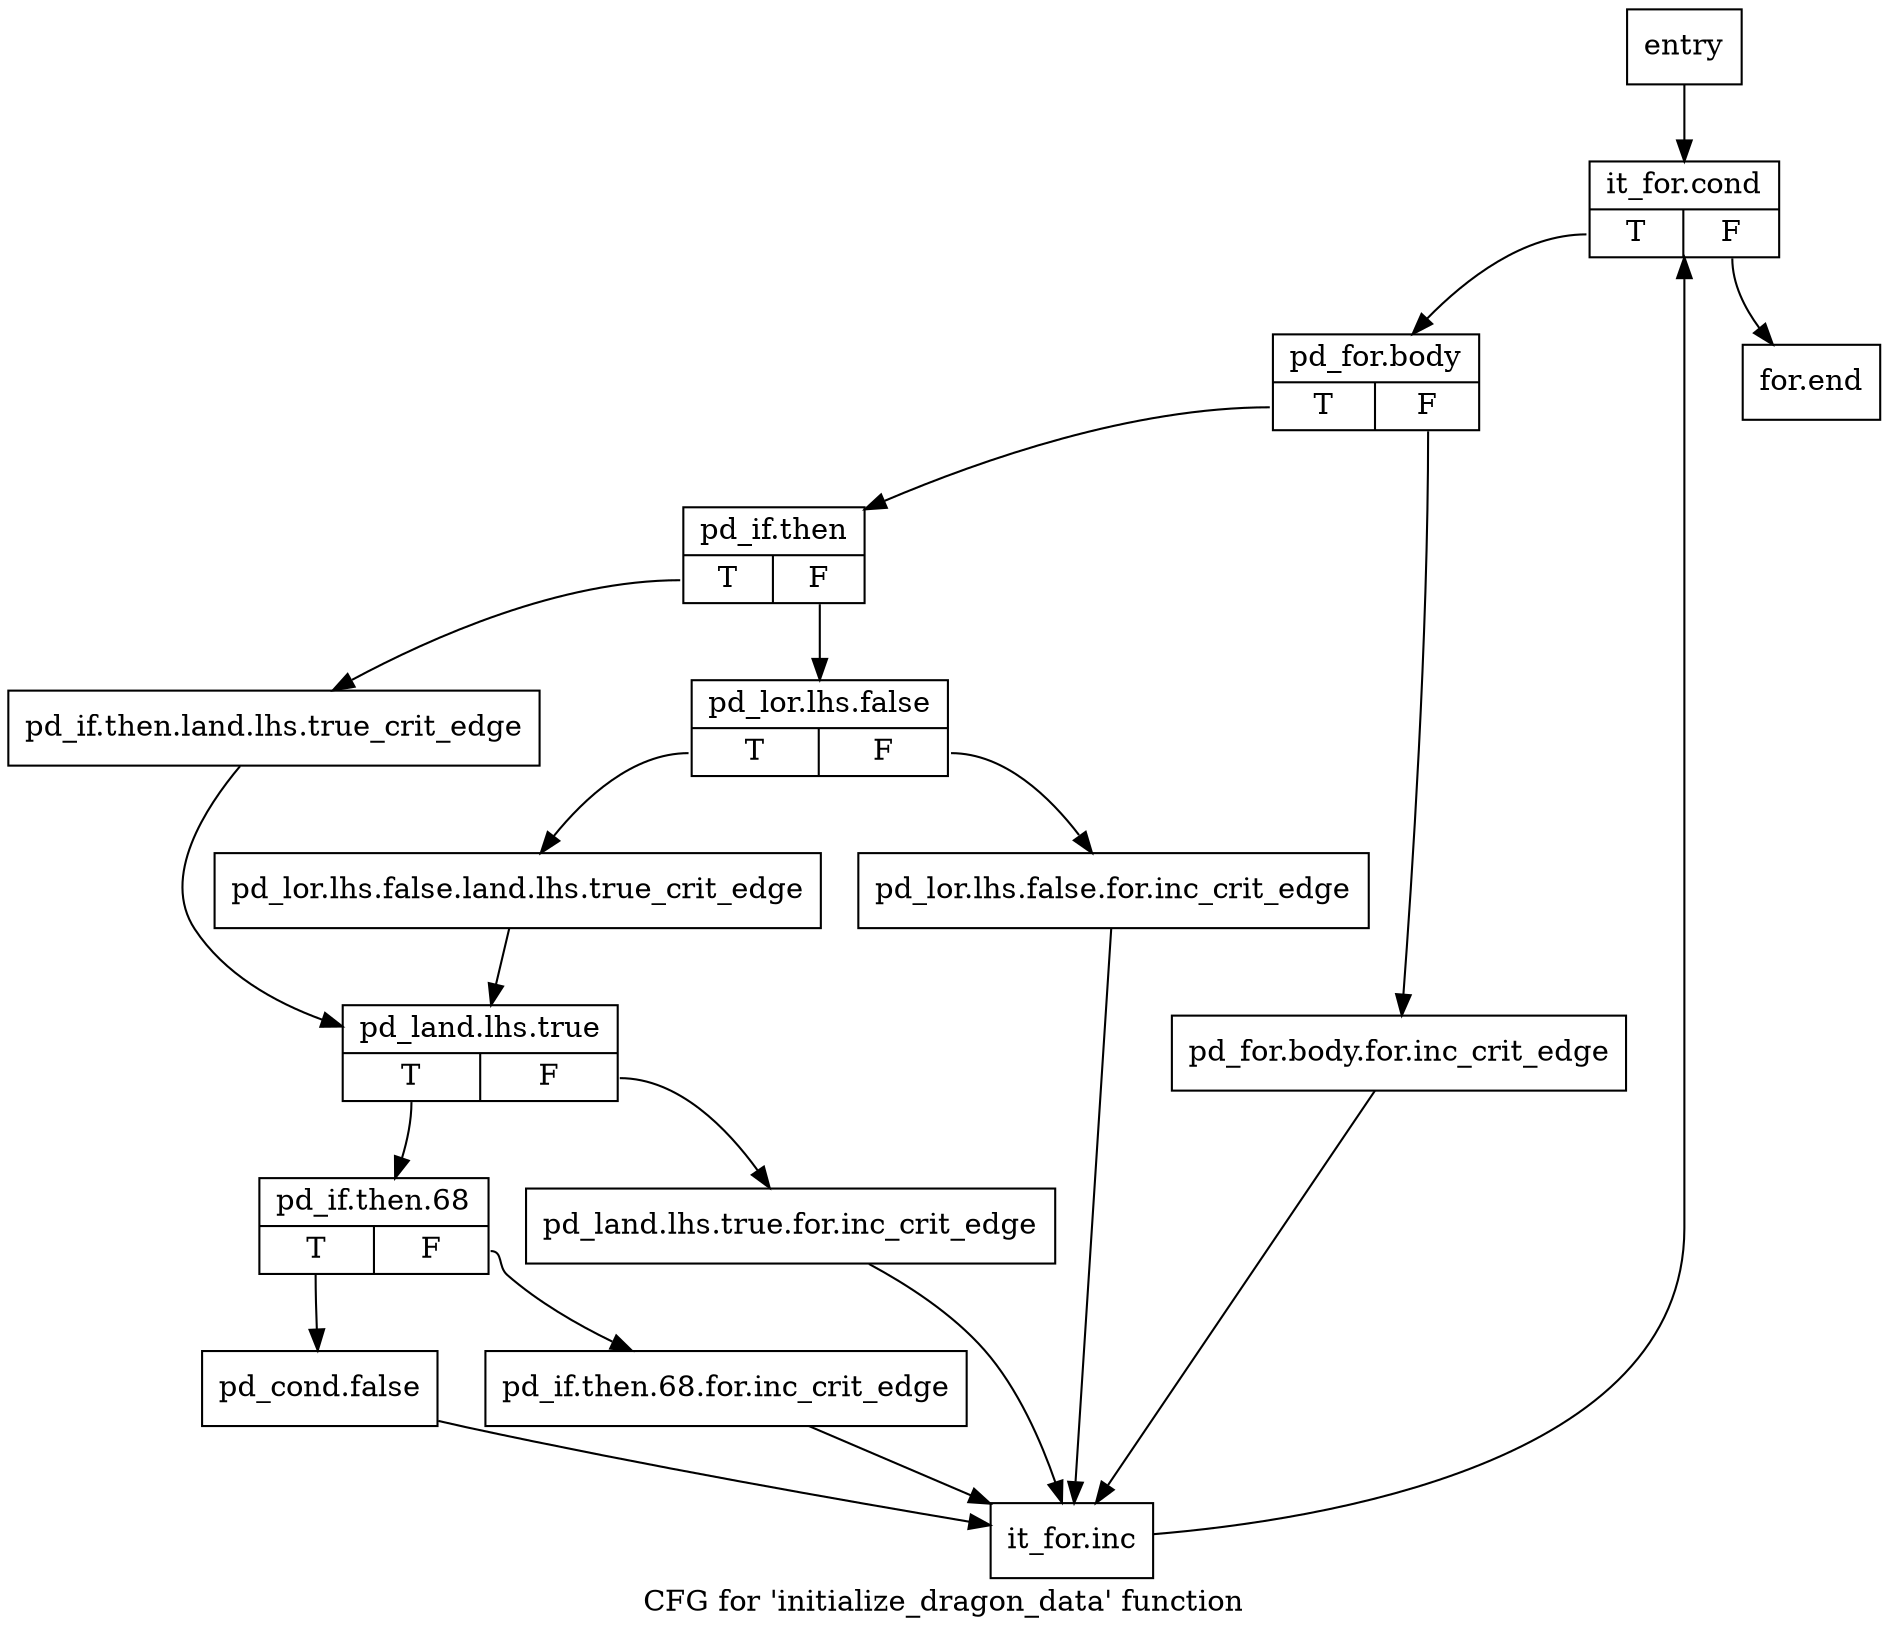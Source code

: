digraph "CFG for 'initialize_dragon_data' function" {
	label="CFG for 'initialize_dragon_data' function";

	Node0x2e4a3c0 [shape=record,label="{entry}"];
	Node0x2e4a3c0 -> Node0x2e4a410;
	Node0x2e4a410 [shape=record,label="{it_for.cond|{<s0>T|<s1>F}}"];
	Node0x2e4a410:s0 -> Node0x2e4a460;
	Node0x2e4a410:s1 -> Node0x2e51440;
	Node0x2e4a460 [shape=record,label="{pd_for.body|{<s0>T|<s1>F}}"];
	Node0x2e4a460:s0 -> Node0x2e510d0;
	Node0x2e4a460:s1 -> Node0x2e4a4b0;
	Node0x2e4a4b0 [shape=record,label="{pd_for.body.for.inc_crit_edge}"];
	Node0x2e4a4b0 -> Node0x2e513f0;
	Node0x2e510d0 [shape=record,label="{pd_if.then|{<s0>T|<s1>F}}"];
	Node0x2e510d0:s0 -> Node0x2e51120;
	Node0x2e510d0:s1 -> Node0x2e51170;
	Node0x2e51120 [shape=record,label="{pd_if.then.land.lhs.true_crit_edge}"];
	Node0x2e51120 -> Node0x2e51260;
	Node0x2e51170 [shape=record,label="{pd_lor.lhs.false|{<s0>T|<s1>F}}"];
	Node0x2e51170:s0 -> Node0x2e51210;
	Node0x2e51170:s1 -> Node0x2e511c0;
	Node0x2e511c0 [shape=record,label="{pd_lor.lhs.false.for.inc_crit_edge}"];
	Node0x2e511c0 -> Node0x2e513f0;
	Node0x2e51210 [shape=record,label="{pd_lor.lhs.false.land.lhs.true_crit_edge}"];
	Node0x2e51210 -> Node0x2e51260;
	Node0x2e51260 [shape=record,label="{pd_land.lhs.true|{<s0>T|<s1>F}}"];
	Node0x2e51260:s0 -> Node0x2e51300;
	Node0x2e51260:s1 -> Node0x2e512b0;
	Node0x2e512b0 [shape=record,label="{pd_land.lhs.true.for.inc_crit_edge}"];
	Node0x2e512b0 -> Node0x2e513f0;
	Node0x2e51300 [shape=record,label="{pd_if.then.68|{<s0>T|<s1>F}}"];
	Node0x2e51300:s0 -> Node0x2e513a0;
	Node0x2e51300:s1 -> Node0x2e51350;
	Node0x2e51350 [shape=record,label="{pd_if.then.68.for.inc_crit_edge}"];
	Node0x2e51350 -> Node0x2e513f0;
	Node0x2e513a0 [shape=record,label="{pd_cond.false}"];
	Node0x2e513a0 -> Node0x2e513f0;
	Node0x2e513f0 [shape=record,label="{it_for.inc}"];
	Node0x2e513f0 -> Node0x2e4a410;
	Node0x2e51440 [shape=record,label="{for.end}"];
}
